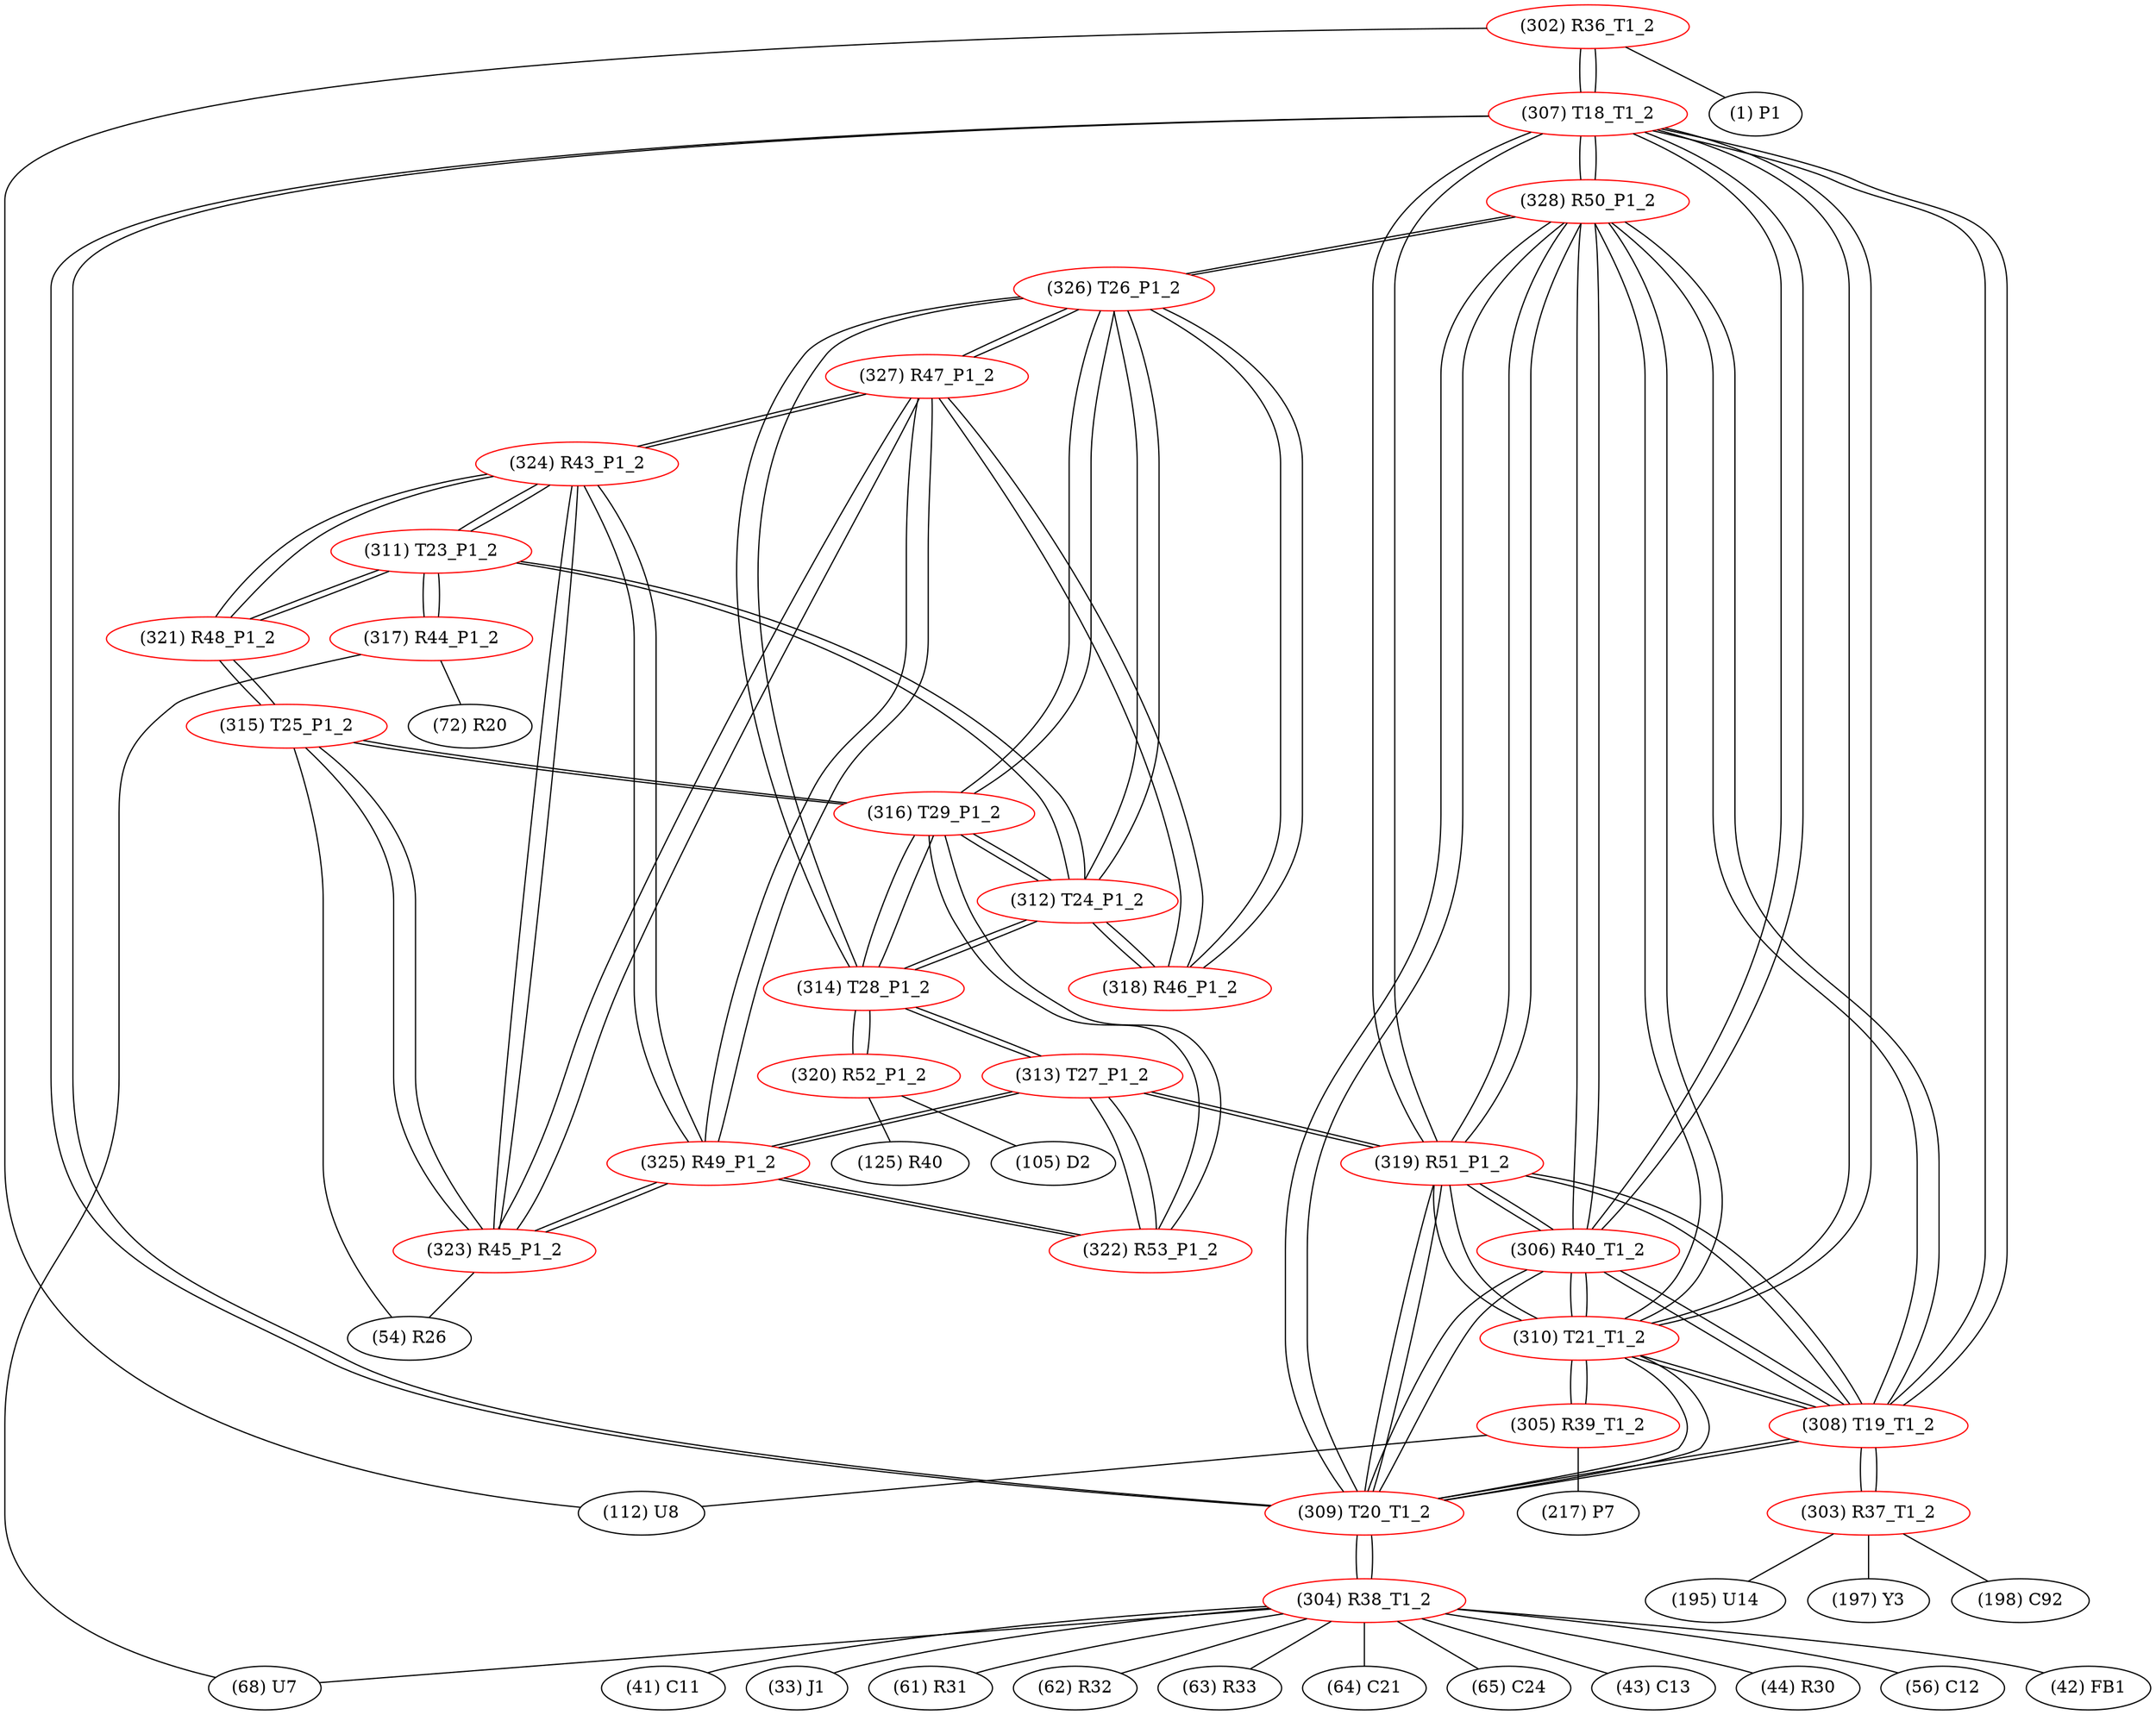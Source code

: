 graph {
	302 [label="(302) R36_T1_2" color=red]
	112 [label="(112) U8"]
	1 [label="(1) P1"]
	307 [label="(307) T18_T1_2"]
	303 [label="(303) R37_T1_2" color=red]
	197 [label="(197) Y3"]
	198 [label="(198) C92"]
	195 [label="(195) U14"]
	308 [label="(308) T19_T1_2"]
	304 [label="(304) R38_T1_2" color=red]
	43 [label="(43) C13"]
	68 [label="(68) U7"]
	44 [label="(44) R30"]
	56 [label="(56) C12"]
	42 [label="(42) FB1"]
	41 [label="(41) C11"]
	33 [label="(33) J1"]
	61 [label="(61) R31"]
	62 [label="(62) R32"]
	63 [label="(63) R33"]
	64 [label="(64) C21"]
	65 [label="(65) C24"]
	309 [label="(309) T20_T1_2"]
	305 [label="(305) R39_T1_2" color=red]
	217 [label="(217) P7"]
	112 [label="(112) U8"]
	310 [label="(310) T21_T1_2"]
	306 [label="(306) R40_T1_2" color=red]
	319 [label="(319) R51_P1_2"]
	328 [label="(328) R50_P1_2"]
	307 [label="(307) T18_T1_2"]
	310 [label="(310) T21_T1_2"]
	309 [label="(309) T20_T1_2"]
	308 [label="(308) T19_T1_2"]
	307 [label="(307) T18_T1_2" color=red]
	309 [label="(309) T20_T1_2"]
	308 [label="(308) T19_T1_2"]
	310 [label="(310) T21_T1_2"]
	302 [label="(302) R36_T1_2"]
	319 [label="(319) R51_P1_2"]
	328 [label="(328) R50_P1_2"]
	306 [label="(306) R40_T1_2"]
	308 [label="(308) T19_T1_2" color=red]
	309 [label="(309) T20_T1_2"]
	307 [label="(307) T18_T1_2"]
	310 [label="(310) T21_T1_2"]
	303 [label="(303) R37_T1_2"]
	319 [label="(319) R51_P1_2"]
	328 [label="(328) R50_P1_2"]
	306 [label="(306) R40_T1_2"]
	309 [label="(309) T20_T1_2" color=red]
	308 [label="(308) T19_T1_2"]
	307 [label="(307) T18_T1_2"]
	310 [label="(310) T21_T1_2"]
	304 [label="(304) R38_T1_2"]
	319 [label="(319) R51_P1_2"]
	328 [label="(328) R50_P1_2"]
	306 [label="(306) R40_T1_2"]
	310 [label="(310) T21_T1_2" color=red]
	309 [label="(309) T20_T1_2"]
	308 [label="(308) T19_T1_2"]
	307 [label="(307) T18_T1_2"]
	305 [label="(305) R39_T1_2"]
	319 [label="(319) R51_P1_2"]
	328 [label="(328) R50_P1_2"]
	306 [label="(306) R40_T1_2"]
	311 [label="(311) T23_P1_2" color=red]
	321 [label="(321) R48_P1_2"]
	324 [label="(324) R43_P1_2"]
	312 [label="(312) T24_P1_2"]
	317 [label="(317) R44_P1_2"]
	312 [label="(312) T24_P1_2" color=red]
	326 [label="(326) T26_P1_2"]
	316 [label="(316) T29_P1_2"]
	314 [label="(314) T28_P1_2"]
	318 [label="(318) R46_P1_2"]
	311 [label="(311) T23_P1_2"]
	313 [label="(313) T27_P1_2" color=red]
	319 [label="(319) R51_P1_2"]
	314 [label="(314) T28_P1_2"]
	322 [label="(322) R53_P1_2"]
	325 [label="(325) R49_P1_2"]
	314 [label="(314) T28_P1_2" color=red]
	326 [label="(326) T26_P1_2"]
	312 [label="(312) T24_P1_2"]
	316 [label="(316) T29_P1_2"]
	320 [label="(320) R52_P1_2"]
	313 [label="(313) T27_P1_2"]
	315 [label="(315) T25_P1_2" color=red]
	316 [label="(316) T29_P1_2"]
	321 [label="(321) R48_P1_2"]
	323 [label="(323) R45_P1_2"]
	54 [label="(54) R26"]
	316 [label="(316) T29_P1_2" color=red]
	326 [label="(326) T26_P1_2"]
	312 [label="(312) T24_P1_2"]
	314 [label="(314) T28_P1_2"]
	315 [label="(315) T25_P1_2"]
	322 [label="(322) R53_P1_2"]
	317 [label="(317) R44_P1_2" color=red]
	72 [label="(72) R20"]
	68 [label="(68) U7"]
	311 [label="(311) T23_P1_2"]
	318 [label="(318) R46_P1_2" color=red]
	326 [label="(326) T26_P1_2"]
	327 [label="(327) R47_P1_2"]
	312 [label="(312) T24_P1_2"]
	319 [label="(319) R51_P1_2" color=red]
	313 [label="(313) T27_P1_2"]
	328 [label="(328) R50_P1_2"]
	307 [label="(307) T18_T1_2"]
	310 [label="(310) T21_T1_2"]
	309 [label="(309) T20_T1_2"]
	308 [label="(308) T19_T1_2"]
	306 [label="(306) R40_T1_2"]
	320 [label="(320) R52_P1_2" color=red]
	105 [label="(105) D2"]
	125 [label="(125) R40"]
	314 [label="(314) T28_P1_2"]
	321 [label="(321) R48_P1_2" color=red]
	315 [label="(315) T25_P1_2"]
	311 [label="(311) T23_P1_2"]
	324 [label="(324) R43_P1_2"]
	322 [label="(322) R53_P1_2" color=red]
	316 [label="(316) T29_P1_2"]
	313 [label="(313) T27_P1_2"]
	325 [label="(325) R49_P1_2"]
	323 [label="(323) R45_P1_2" color=red]
	327 [label="(327) R47_P1_2"]
	324 [label="(324) R43_P1_2"]
	325 [label="(325) R49_P1_2"]
	315 [label="(315) T25_P1_2"]
	54 [label="(54) R26"]
	324 [label="(324) R43_P1_2" color=red]
	321 [label="(321) R48_P1_2"]
	311 [label="(311) T23_P1_2"]
	327 [label="(327) R47_P1_2"]
	323 [label="(323) R45_P1_2"]
	325 [label="(325) R49_P1_2"]
	325 [label="(325) R49_P1_2" color=red]
	327 [label="(327) R47_P1_2"]
	323 [label="(323) R45_P1_2"]
	324 [label="(324) R43_P1_2"]
	313 [label="(313) T27_P1_2"]
	322 [label="(322) R53_P1_2"]
	326 [label="(326) T26_P1_2" color=red]
	328 [label="(328) R50_P1_2"]
	312 [label="(312) T24_P1_2"]
	316 [label="(316) T29_P1_2"]
	314 [label="(314) T28_P1_2"]
	318 [label="(318) R46_P1_2"]
	327 [label="(327) R47_P1_2"]
	327 [label="(327) R47_P1_2" color=red]
	323 [label="(323) R45_P1_2"]
	324 [label="(324) R43_P1_2"]
	325 [label="(325) R49_P1_2"]
	326 [label="(326) T26_P1_2"]
	318 [label="(318) R46_P1_2"]
	328 [label="(328) R50_P1_2" color=red]
	326 [label="(326) T26_P1_2"]
	319 [label="(319) R51_P1_2"]
	307 [label="(307) T18_T1_2"]
	310 [label="(310) T21_T1_2"]
	309 [label="(309) T20_T1_2"]
	308 [label="(308) T19_T1_2"]
	306 [label="(306) R40_T1_2"]
	302 -- 112
	302 -- 1
	302 -- 307
	303 -- 197
	303 -- 198
	303 -- 195
	303 -- 308
	304 -- 43
	304 -- 68
	304 -- 44
	304 -- 56
	304 -- 42
	304 -- 41
	304 -- 33
	304 -- 61
	304 -- 62
	304 -- 63
	304 -- 64
	304 -- 65
	304 -- 309
	305 -- 217
	305 -- 112
	305 -- 310
	306 -- 319
	306 -- 328
	306 -- 307
	306 -- 310
	306 -- 309
	306 -- 308
	307 -- 309
	307 -- 308
	307 -- 310
	307 -- 302
	307 -- 319
	307 -- 328
	307 -- 306
	308 -- 309
	308 -- 307
	308 -- 310
	308 -- 303
	308 -- 319
	308 -- 328
	308 -- 306
	309 -- 308
	309 -- 307
	309 -- 310
	309 -- 304
	309 -- 319
	309 -- 328
	309 -- 306
	310 -- 309
	310 -- 308
	310 -- 307
	310 -- 305
	310 -- 319
	310 -- 328
	310 -- 306
	311 -- 321
	311 -- 324
	311 -- 312
	311 -- 317
	312 -- 326
	312 -- 316
	312 -- 314
	312 -- 318
	312 -- 311
	313 -- 319
	313 -- 314
	313 -- 322
	313 -- 325
	314 -- 326
	314 -- 312
	314 -- 316
	314 -- 320
	314 -- 313
	315 -- 316
	315 -- 321
	315 -- 323
	315 -- 54
	316 -- 326
	316 -- 312
	316 -- 314
	316 -- 315
	316 -- 322
	317 -- 72
	317 -- 68
	317 -- 311
	318 -- 326
	318 -- 327
	318 -- 312
	319 -- 313
	319 -- 328
	319 -- 307
	319 -- 310
	319 -- 309
	319 -- 308
	319 -- 306
	320 -- 105
	320 -- 125
	320 -- 314
	321 -- 315
	321 -- 311
	321 -- 324
	322 -- 316
	322 -- 313
	322 -- 325
	323 -- 327
	323 -- 324
	323 -- 325
	323 -- 315
	323 -- 54
	324 -- 321
	324 -- 311
	324 -- 327
	324 -- 323
	324 -- 325
	325 -- 327
	325 -- 323
	325 -- 324
	325 -- 313
	325 -- 322
	326 -- 328
	326 -- 312
	326 -- 316
	326 -- 314
	326 -- 318
	326 -- 327
	327 -- 323
	327 -- 324
	327 -- 325
	327 -- 326
	327 -- 318
	328 -- 326
	328 -- 319
	328 -- 307
	328 -- 310
	328 -- 309
	328 -- 308
	328 -- 306
}